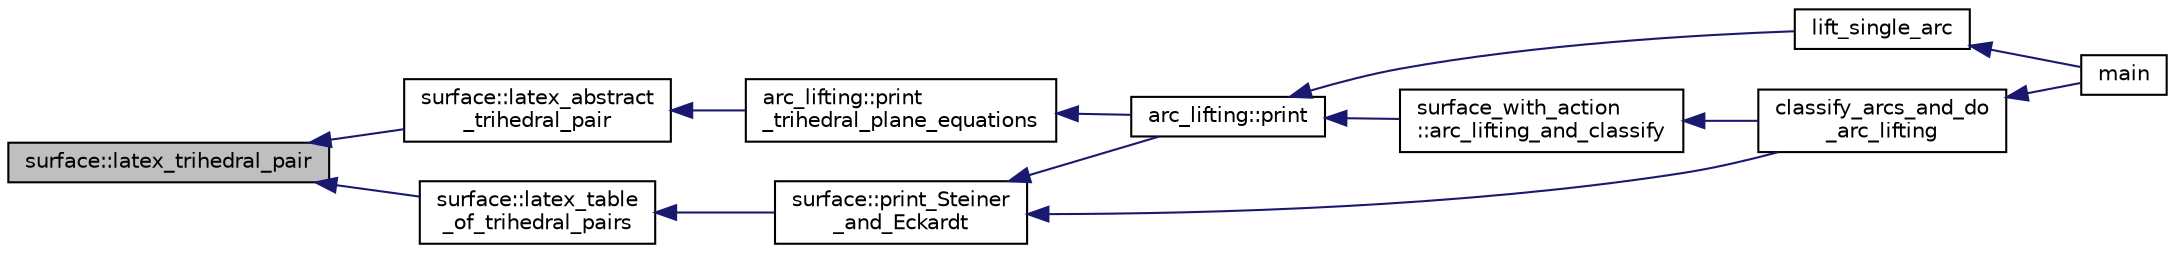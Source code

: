 digraph "surface::latex_trihedral_pair"
{
  edge [fontname="Helvetica",fontsize="10",labelfontname="Helvetica",labelfontsize="10"];
  node [fontname="Helvetica",fontsize="10",shape=record];
  rankdir="LR";
  Node3352 [label="surface::latex_trihedral_pair",height=0.2,width=0.4,color="black", fillcolor="grey75", style="filled", fontcolor="black"];
  Node3352 -> Node3353 [dir="back",color="midnightblue",fontsize="10",style="solid",fontname="Helvetica"];
  Node3353 [label="surface::latex_abstract\l_trihedral_pair",height=0.2,width=0.4,color="black", fillcolor="white", style="filled",URL="$d5/d88/classsurface.html#a67161b031df3fdd60989e73ec3a9213e"];
  Node3353 -> Node3354 [dir="back",color="midnightblue",fontsize="10",style="solid",fontname="Helvetica"];
  Node3354 [label="arc_lifting::print\l_trihedral_plane_equations",height=0.2,width=0.4,color="black", fillcolor="white", style="filled",URL="$dc/db7/classarc__lifting.html#a0891242257251ca92491d6b9192645c6"];
  Node3354 -> Node3355 [dir="back",color="midnightblue",fontsize="10",style="solid",fontname="Helvetica"];
  Node3355 [label="arc_lifting::print",height=0.2,width=0.4,color="black", fillcolor="white", style="filled",URL="$dc/db7/classarc__lifting.html#ae1609cb80720bc005f0fc3ea65150185"];
  Node3355 -> Node3356 [dir="back",color="midnightblue",fontsize="10",style="solid",fontname="Helvetica"];
  Node3356 [label="lift_single_arc",height=0.2,width=0.4,color="black", fillcolor="white", style="filled",URL="$d6/dc3/arc__lifting__main_8_c.html#a0bdc148f70112959722a40cf9758d54b"];
  Node3356 -> Node3357 [dir="back",color="midnightblue",fontsize="10",style="solid",fontname="Helvetica"];
  Node3357 [label="main",height=0.2,width=0.4,color="black", fillcolor="white", style="filled",URL="$d6/dc3/arc__lifting__main_8_c.html#a217dbf8b442f20279ea00b898af96f52"];
  Node3355 -> Node3358 [dir="back",color="midnightblue",fontsize="10",style="solid",fontname="Helvetica"];
  Node3358 [label="surface_with_action\l::arc_lifting_and_classify",height=0.2,width=0.4,color="black", fillcolor="white", style="filled",URL="$d8/df9/classsurface__with__action.html#a62a3948f830c59e09ef94937650a07a4"];
  Node3358 -> Node3359 [dir="back",color="midnightblue",fontsize="10",style="solid",fontname="Helvetica"];
  Node3359 [label="classify_arcs_and_do\l_arc_lifting",height=0.2,width=0.4,color="black", fillcolor="white", style="filled",URL="$d6/dc3/arc__lifting__main_8_c.html#afdd7be16f16b8c71e9a72fe5f6a0b59c"];
  Node3359 -> Node3357 [dir="back",color="midnightblue",fontsize="10",style="solid",fontname="Helvetica"];
  Node3352 -> Node3360 [dir="back",color="midnightblue",fontsize="10",style="solid",fontname="Helvetica"];
  Node3360 [label="surface::latex_table\l_of_trihedral_pairs",height=0.2,width=0.4,color="black", fillcolor="white", style="filled",URL="$d5/d88/classsurface.html#a4bf576800eeba169776d5c199a836cd4"];
  Node3360 -> Node3361 [dir="back",color="midnightblue",fontsize="10",style="solid",fontname="Helvetica"];
  Node3361 [label="surface::print_Steiner\l_and_Eckardt",height=0.2,width=0.4,color="black", fillcolor="white", style="filled",URL="$d5/d88/classsurface.html#ab67446d49aa095b11b6aac17091a846f"];
  Node3361 -> Node3359 [dir="back",color="midnightblue",fontsize="10",style="solid",fontname="Helvetica"];
  Node3361 -> Node3355 [dir="back",color="midnightblue",fontsize="10",style="solid",fontname="Helvetica"];
}
